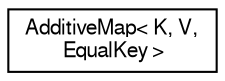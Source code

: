 digraph "Graphical Class Hierarchy"
{
  edge [fontname="FreeSans",fontsize="10",labelfontname="FreeSans",labelfontsize="10"];
  node [fontname="FreeSans",fontsize="10",shape=record];
  rankdir="LR";
  Node1 [label="AdditiveMap\< K, V,\l EqualKey \>",height=0.2,width=0.4,color="black", fillcolor="white", style="filled",URL="$classAdditiveMap.html"];
}
